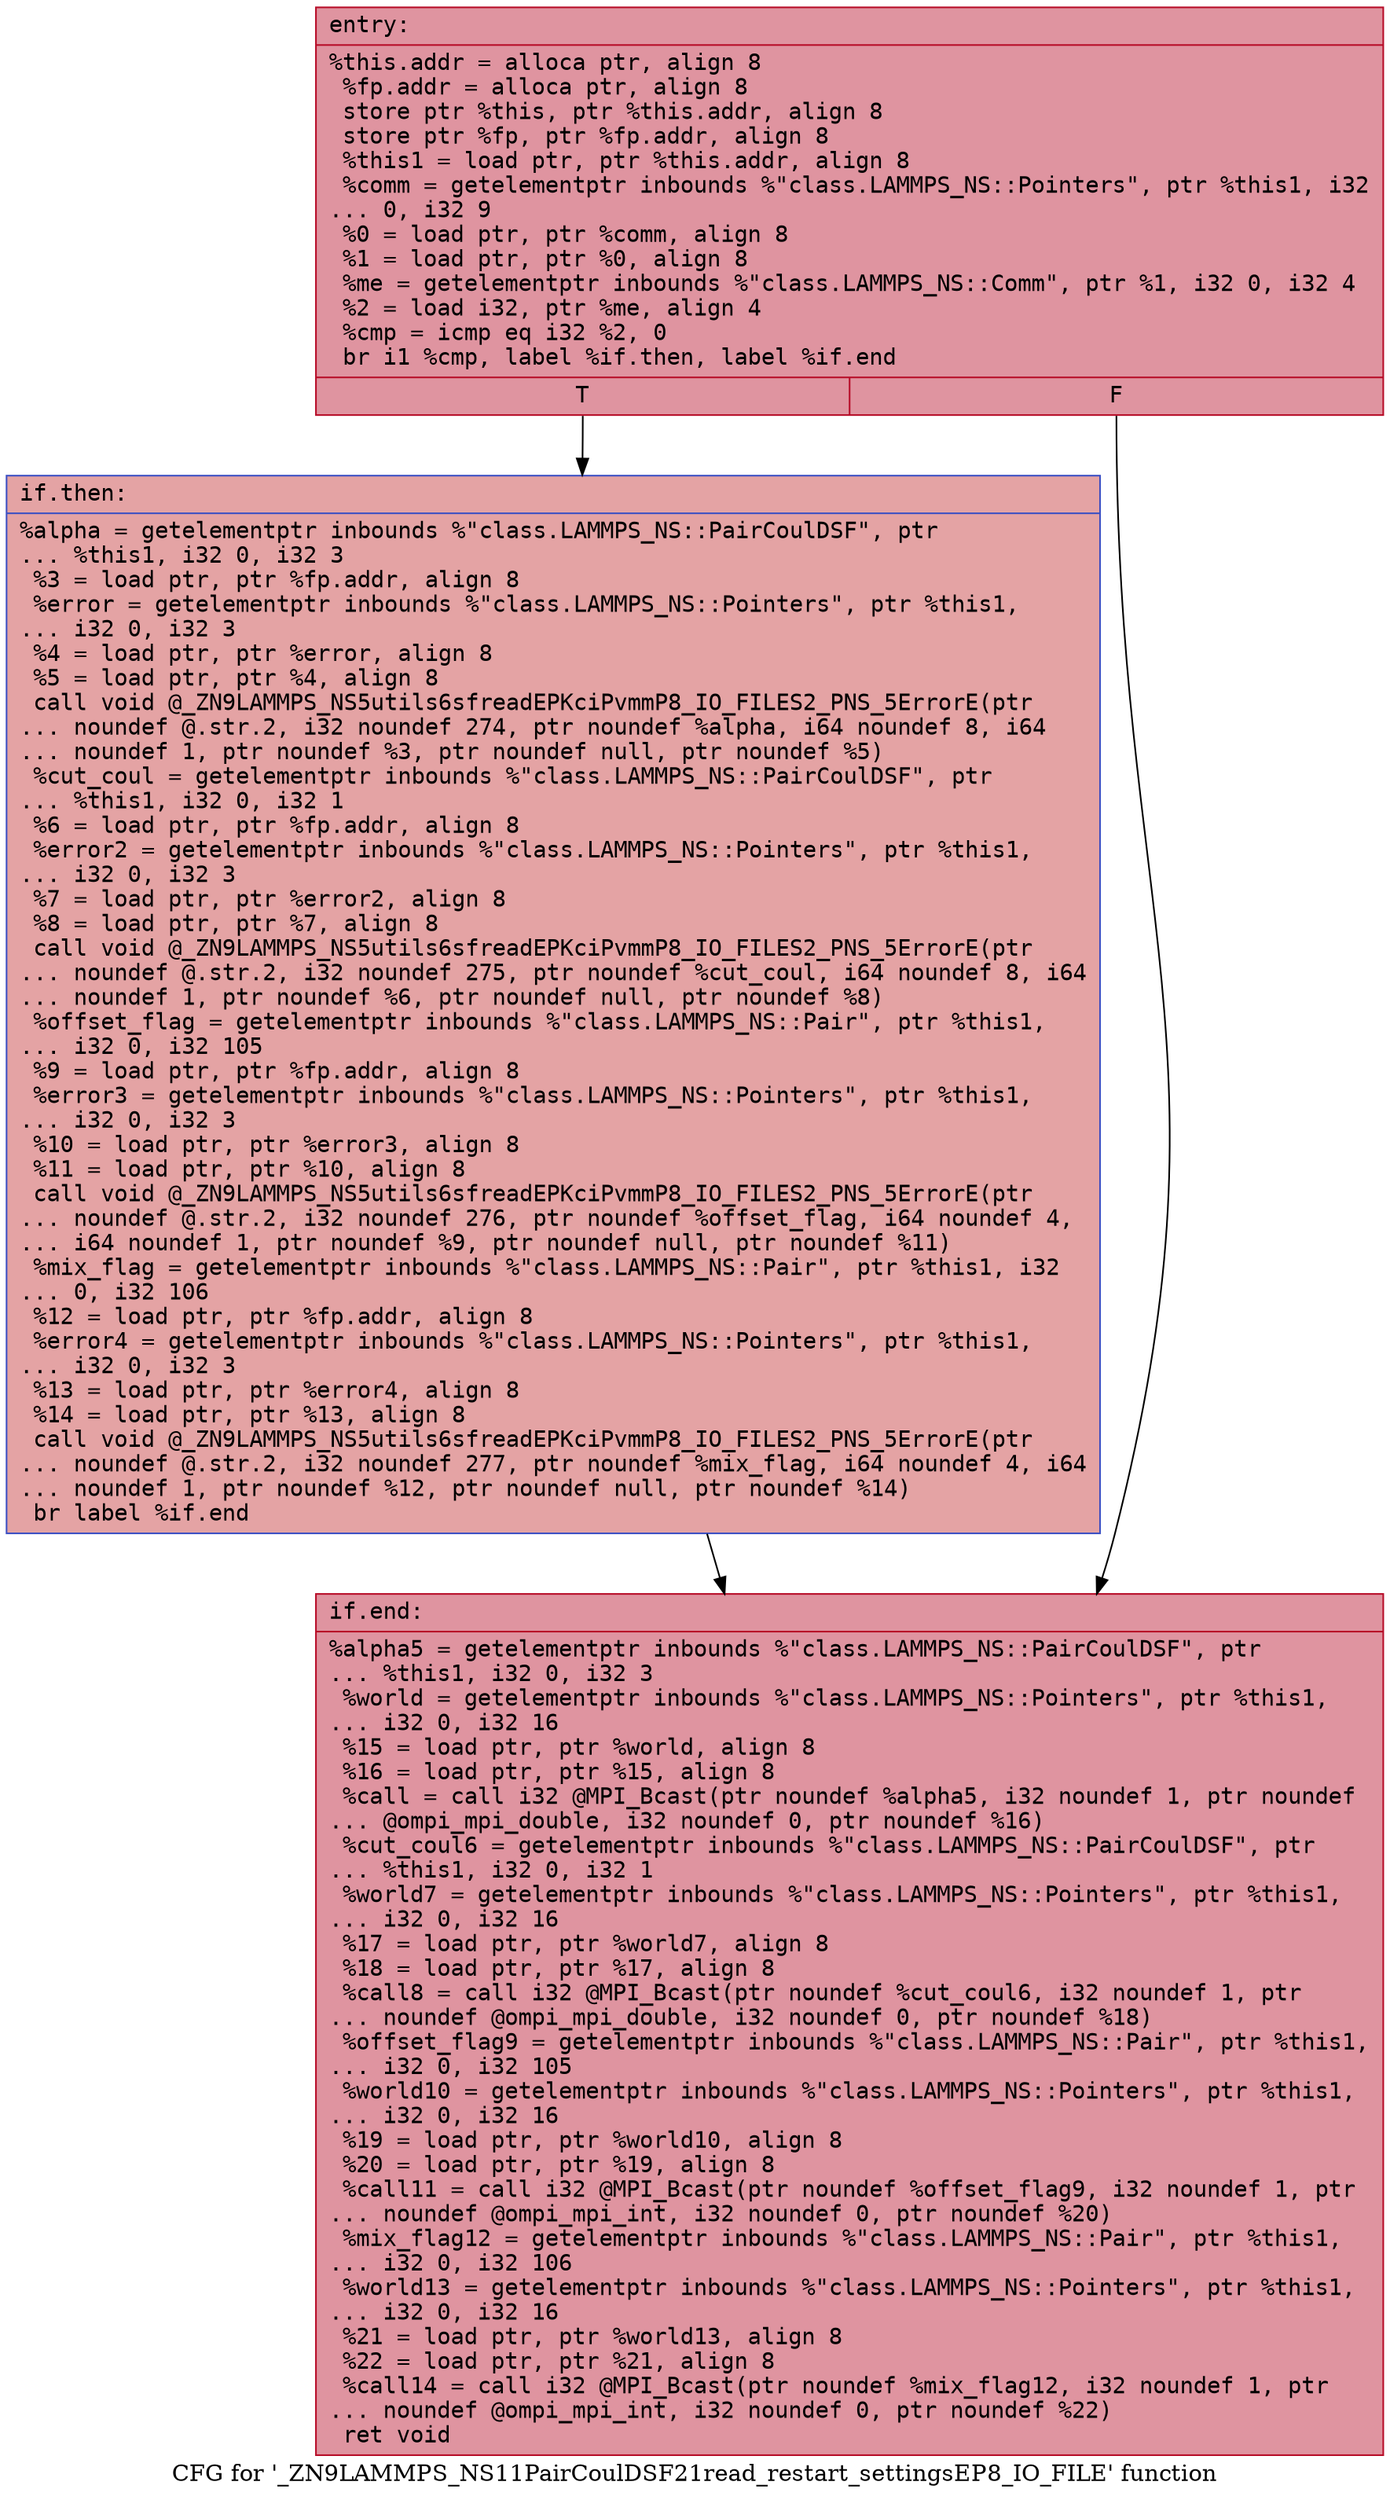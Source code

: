 digraph "CFG for '_ZN9LAMMPS_NS11PairCoulDSF21read_restart_settingsEP8_IO_FILE' function" {
	label="CFG for '_ZN9LAMMPS_NS11PairCoulDSF21read_restart_settingsEP8_IO_FILE' function";

	Node0x5622821fb960 [shape=record,color="#b70d28ff", style=filled, fillcolor="#b70d2870" fontname="Courier",label="{entry:\l|  %this.addr = alloca ptr, align 8\l  %fp.addr = alloca ptr, align 8\l  store ptr %this, ptr %this.addr, align 8\l  store ptr %fp, ptr %fp.addr, align 8\l  %this1 = load ptr, ptr %this.addr, align 8\l  %comm = getelementptr inbounds %\"class.LAMMPS_NS::Pointers\", ptr %this1, i32\l... 0, i32 9\l  %0 = load ptr, ptr %comm, align 8\l  %1 = load ptr, ptr %0, align 8\l  %me = getelementptr inbounds %\"class.LAMMPS_NS::Comm\", ptr %1, i32 0, i32 4\l  %2 = load i32, ptr %me, align 4\l  %cmp = icmp eq i32 %2, 0\l  br i1 %cmp, label %if.then, label %if.end\l|{<s0>T|<s1>F}}"];
	Node0x5622821fb960:s0 -> Node0x5622821fc220[tooltip="entry -> if.then\nProbability 37.50%" ];
	Node0x5622821fb960:s1 -> Node0x5622821fc290[tooltip="entry -> if.end\nProbability 62.50%" ];
	Node0x5622821fc220 [shape=record,color="#3d50c3ff", style=filled, fillcolor="#c32e3170" fontname="Courier",label="{if.then:\l|  %alpha = getelementptr inbounds %\"class.LAMMPS_NS::PairCoulDSF\", ptr\l... %this1, i32 0, i32 3\l  %3 = load ptr, ptr %fp.addr, align 8\l  %error = getelementptr inbounds %\"class.LAMMPS_NS::Pointers\", ptr %this1,\l... i32 0, i32 3\l  %4 = load ptr, ptr %error, align 8\l  %5 = load ptr, ptr %4, align 8\l  call void @_ZN9LAMMPS_NS5utils6sfreadEPKciPvmmP8_IO_FILES2_PNS_5ErrorE(ptr\l... noundef @.str.2, i32 noundef 274, ptr noundef %alpha, i64 noundef 8, i64\l... noundef 1, ptr noundef %3, ptr noundef null, ptr noundef %5)\l  %cut_coul = getelementptr inbounds %\"class.LAMMPS_NS::PairCoulDSF\", ptr\l... %this1, i32 0, i32 1\l  %6 = load ptr, ptr %fp.addr, align 8\l  %error2 = getelementptr inbounds %\"class.LAMMPS_NS::Pointers\", ptr %this1,\l... i32 0, i32 3\l  %7 = load ptr, ptr %error2, align 8\l  %8 = load ptr, ptr %7, align 8\l  call void @_ZN9LAMMPS_NS5utils6sfreadEPKciPvmmP8_IO_FILES2_PNS_5ErrorE(ptr\l... noundef @.str.2, i32 noundef 275, ptr noundef %cut_coul, i64 noundef 8, i64\l... noundef 1, ptr noundef %6, ptr noundef null, ptr noundef %8)\l  %offset_flag = getelementptr inbounds %\"class.LAMMPS_NS::Pair\", ptr %this1,\l... i32 0, i32 105\l  %9 = load ptr, ptr %fp.addr, align 8\l  %error3 = getelementptr inbounds %\"class.LAMMPS_NS::Pointers\", ptr %this1,\l... i32 0, i32 3\l  %10 = load ptr, ptr %error3, align 8\l  %11 = load ptr, ptr %10, align 8\l  call void @_ZN9LAMMPS_NS5utils6sfreadEPKciPvmmP8_IO_FILES2_PNS_5ErrorE(ptr\l... noundef @.str.2, i32 noundef 276, ptr noundef %offset_flag, i64 noundef 4,\l... i64 noundef 1, ptr noundef %9, ptr noundef null, ptr noundef %11)\l  %mix_flag = getelementptr inbounds %\"class.LAMMPS_NS::Pair\", ptr %this1, i32\l... 0, i32 106\l  %12 = load ptr, ptr %fp.addr, align 8\l  %error4 = getelementptr inbounds %\"class.LAMMPS_NS::Pointers\", ptr %this1,\l... i32 0, i32 3\l  %13 = load ptr, ptr %error4, align 8\l  %14 = load ptr, ptr %13, align 8\l  call void @_ZN9LAMMPS_NS5utils6sfreadEPKciPvmmP8_IO_FILES2_PNS_5ErrorE(ptr\l... noundef @.str.2, i32 noundef 277, ptr noundef %mix_flag, i64 noundef 4, i64\l... noundef 1, ptr noundef %12, ptr noundef null, ptr noundef %14)\l  br label %if.end\l}"];
	Node0x5622821fc220 -> Node0x5622821fc290[tooltip="if.then -> if.end\nProbability 100.00%" ];
	Node0x5622821fc290 [shape=record,color="#b70d28ff", style=filled, fillcolor="#b70d2870" fontname="Courier",label="{if.end:\l|  %alpha5 = getelementptr inbounds %\"class.LAMMPS_NS::PairCoulDSF\", ptr\l... %this1, i32 0, i32 3\l  %world = getelementptr inbounds %\"class.LAMMPS_NS::Pointers\", ptr %this1,\l... i32 0, i32 16\l  %15 = load ptr, ptr %world, align 8\l  %16 = load ptr, ptr %15, align 8\l  %call = call i32 @MPI_Bcast(ptr noundef %alpha5, i32 noundef 1, ptr noundef\l... @ompi_mpi_double, i32 noundef 0, ptr noundef %16)\l  %cut_coul6 = getelementptr inbounds %\"class.LAMMPS_NS::PairCoulDSF\", ptr\l... %this1, i32 0, i32 1\l  %world7 = getelementptr inbounds %\"class.LAMMPS_NS::Pointers\", ptr %this1,\l... i32 0, i32 16\l  %17 = load ptr, ptr %world7, align 8\l  %18 = load ptr, ptr %17, align 8\l  %call8 = call i32 @MPI_Bcast(ptr noundef %cut_coul6, i32 noundef 1, ptr\l... noundef @ompi_mpi_double, i32 noundef 0, ptr noundef %18)\l  %offset_flag9 = getelementptr inbounds %\"class.LAMMPS_NS::Pair\", ptr %this1,\l... i32 0, i32 105\l  %world10 = getelementptr inbounds %\"class.LAMMPS_NS::Pointers\", ptr %this1,\l... i32 0, i32 16\l  %19 = load ptr, ptr %world10, align 8\l  %20 = load ptr, ptr %19, align 8\l  %call11 = call i32 @MPI_Bcast(ptr noundef %offset_flag9, i32 noundef 1, ptr\l... noundef @ompi_mpi_int, i32 noundef 0, ptr noundef %20)\l  %mix_flag12 = getelementptr inbounds %\"class.LAMMPS_NS::Pair\", ptr %this1,\l... i32 0, i32 106\l  %world13 = getelementptr inbounds %\"class.LAMMPS_NS::Pointers\", ptr %this1,\l... i32 0, i32 16\l  %21 = load ptr, ptr %world13, align 8\l  %22 = load ptr, ptr %21, align 8\l  %call14 = call i32 @MPI_Bcast(ptr noundef %mix_flag12, i32 noundef 1, ptr\l... noundef @ompi_mpi_int, i32 noundef 0, ptr noundef %22)\l  ret void\l}"];
}
